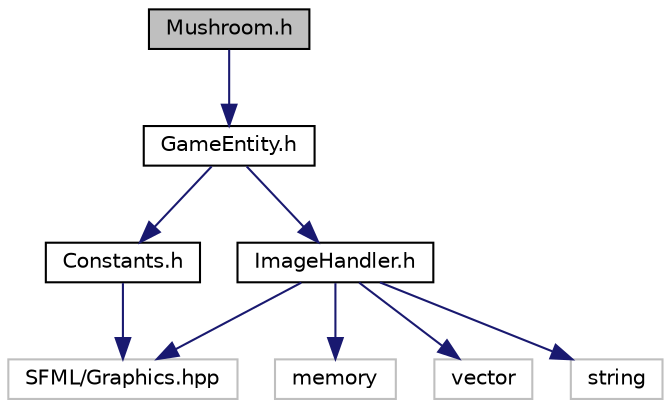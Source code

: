 digraph "Mushroom.h"
{
  edge [fontname="Helvetica",fontsize="10",labelfontname="Helvetica",labelfontsize="10"];
  node [fontname="Helvetica",fontsize="10",shape=record];
  Node0 [label="Mushroom.h",height=0.2,width=0.4,color="black", fillcolor="grey75", style="filled", fontcolor="black"];
  Node0 -> Node1 [color="midnightblue",fontsize="10",style="solid",fontname="Helvetica"];
  Node1 [label="GameEntity.h",height=0.2,width=0.4,color="black", fillcolor="white", style="filled",URL="$_game_entity_8h.html"];
  Node1 -> Node2 [color="midnightblue",fontsize="10",style="solid",fontname="Helvetica"];
  Node2 [label="ImageHandler.h",height=0.2,width=0.4,color="black", fillcolor="white", style="filled",URL="$_image_handler_8h.html"];
  Node2 -> Node3 [color="midnightblue",fontsize="10",style="solid",fontname="Helvetica"];
  Node3 [label="SFML/Graphics.hpp",height=0.2,width=0.4,color="grey75", fillcolor="white", style="filled"];
  Node2 -> Node4 [color="midnightblue",fontsize="10",style="solid",fontname="Helvetica"];
  Node4 [label="memory",height=0.2,width=0.4,color="grey75", fillcolor="white", style="filled"];
  Node2 -> Node5 [color="midnightblue",fontsize="10",style="solid",fontname="Helvetica"];
  Node5 [label="vector",height=0.2,width=0.4,color="grey75", fillcolor="white", style="filled"];
  Node2 -> Node6 [color="midnightblue",fontsize="10",style="solid",fontname="Helvetica"];
  Node6 [label="string",height=0.2,width=0.4,color="grey75", fillcolor="white", style="filled"];
  Node1 -> Node7 [color="midnightblue",fontsize="10",style="solid",fontname="Helvetica"];
  Node7 [label="Constants.h",height=0.2,width=0.4,color="black", fillcolor="white", style="filled",URL="$_constants_8h.html"];
  Node7 -> Node3 [color="midnightblue",fontsize="10",style="solid",fontname="Helvetica"];
}

